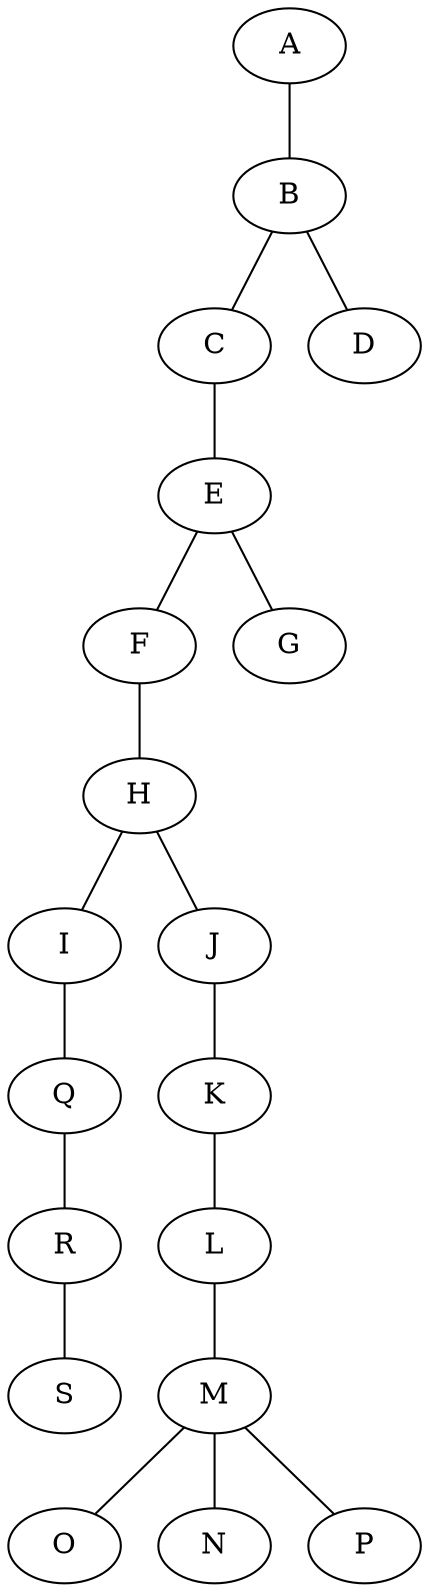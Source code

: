 strict graph {
	graph [bb="0,0,198,756"];
	node [label="\N"];
	"(0, 0)"	 [height=0.5,
		label=A,
		pos="135,738",
		width=0.75];
	"(4.25, -0.25)"	 [height=0.5,
		label=B,
		pos="135,666",
		width=0.75];
	"(0, 0)" -- "(4.25, -0.25)"	 [pos="135,719.7 135,708.85 135,694.92 135,684.1"];
	"(4.5, -3.25)"	 [height=0.5,
		label=C,
		pos="99,594",
		width=0.75];
	"(4.25, -0.25)" -- "(4.5, -3.25)"	 [pos="126.65,648.76 120.83,637.46 113.11,622.44 107.3,611.15"];
	"(4.5, 2.5)"	 [height=0.5,
		label=D,
		pos="171,594",
		width=0.75];
	"(4.25, -0.25)" -- "(4.5, 2.5)"	 [pos="143.35,648.76 149.17,637.46 156.89,622.44 162.7,611.15"];
	"(4.5, -6.0)"	 [height=0.5,
		label=E,
		pos="99,522",
		width=0.75];
	"(4.5, -3.25)" -- "(4.5, -6.0)"	 [pos="99,575.7 99,564.85 99,550.92 99,540.1"];
	"(4.25, -7.75)"	 [height=0.5,
		label=F,
		pos="63,450",
		width=0.75];
	"(4.5, -6.0)" -- "(4.25, -7.75)"	 [pos="90.65,504.76 84.835,493.46 77.11,478.44 71.304,467.15"];
	"(4.75, -8.75)"	 [height=0.5,
		label=G,
		pos="135,450",
		width=0.75];
	"(4.5, -6.0)" -- "(4.75, -8.75)"	 [pos="107.35,504.76 113.17,493.46 120.89,478.44 126.7,467.15"];
	"(7.0, -7.25)"	 [height=0.5,
		label=H,
		pos="63,378",
		width=0.75];
	"(4.25, -7.75)" -- "(7.0, -7.25)"	 [pos="63,431.7 63,420.85 63,406.92 63,396.1"];
	"(5.0, -7.5)"	 [height=0.5,
		label=I,
		pos="27,306",
		width=0.75];
	"(7.0, -7.25)" -- "(5.0, -7.5)"	 [pos="54.65,360.76 48.835,349.46 41.11,334.44 35.304,323.15"];
	"(10.0, -7.25)"	 [height=0.5,
		label=J,
		pos="99,306",
		width=0.75];
	"(7.0, -7.25)" -- "(10.0, -7.25)"	 [pos="71.35,360.76 77.165,349.46 84.89,334.44 90.696,323.15"];
	"(1.0, -7.5)"	 [height=0.5,
		label=Q,
		pos="27,234",
		width=0.75];
	"(5.0, -7.5)" -- "(1.0, -7.5)"	 [pos="27,287.7 27,276.85 27,262.92 27,252.1"];
	"(12.5, -7.5)"	 [height=0.5,
		label=K,
		pos="99,234",
		width=0.75];
	"(10.0, -7.25)" -- "(12.5, -7.5)"	 [pos="99,287.7 99,276.85 99,262.92 99,252.1"];
	"(-2.25, -7.5)"	 [height=0.5,
		label=R,
		pos="27,162",
		width=0.75];
	"(1.0, -7.5)" -- "(-2.25, -7.5)"	 [pos="27,215.7 27,204.85 27,190.92 27,180.1"];
	"(13.0, -4.75)"	 [height=0.5,
		label=L,
		pos="99,162",
		width=0.75];
	"(12.5, -7.5)" -- "(13.0, -4.75)"	 [pos="99,215.7 99,204.85 99,190.92 99,180.1"];
	"(-5.5, -7.75)"	 [label=S];
	"(-2.25, -7.5)" -- "(-5.5, -7.75)";
	"(15.0, -2.75)"	 [height=0.5,
		label=M,
		pos="99,90",
		width=0.75];
	"(13.0, -4.75)" -- "(15.0, -2.75)"	 [pos="99,143.7 99,132.85 99,118.92 99,108.1"];
	"(12.75, -4.5)"	 [height=0.5,
		label=O,
		pos="27,18",
		width=0.75];
	"(15.0, -2.75)" -- "(12.75, -4.5)"	 [pos="84.43,74.834 72.02,62.77 54.269,45.512 41.796,33.385"];
	"(17.75, -3.5)"	 [height=0.5,
		label=N,
		pos="99,18",
		width=0.75];
	"(15.0, -2.75)" -- "(17.75, -3.5)"	 [pos="99,71.697 99,60.846 99,46.917 99,36.104"];
	"(18.0, -3.75)"	 [height=0.5,
		label=P,
		pos="171,18",
		width=0.75];
	"(15.0, -2.75)" -- "(18.0, -3.75)"	 [pos="113.57,74.834 125.98,62.77 143.73,45.512 156.2,33.385"];
}
